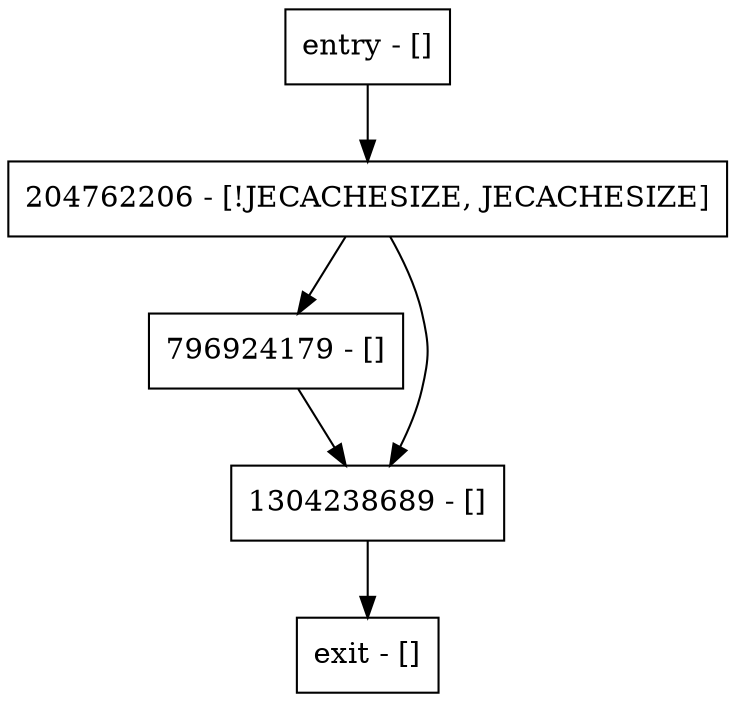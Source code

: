 digraph byteArraySize {
node [shape=record];
entry [label="entry - []"];
exit [label="exit - []"];
796924179 [label="796924179 - []"];
204762206 [label="204762206 - [!JECACHESIZE, JECACHESIZE]"];
1304238689 [label="1304238689 - []"];
entry;
exit;
entry -> 204762206;
796924179 -> 1304238689;
204762206 -> 796924179;
204762206 -> 1304238689;
1304238689 -> exit;
}
